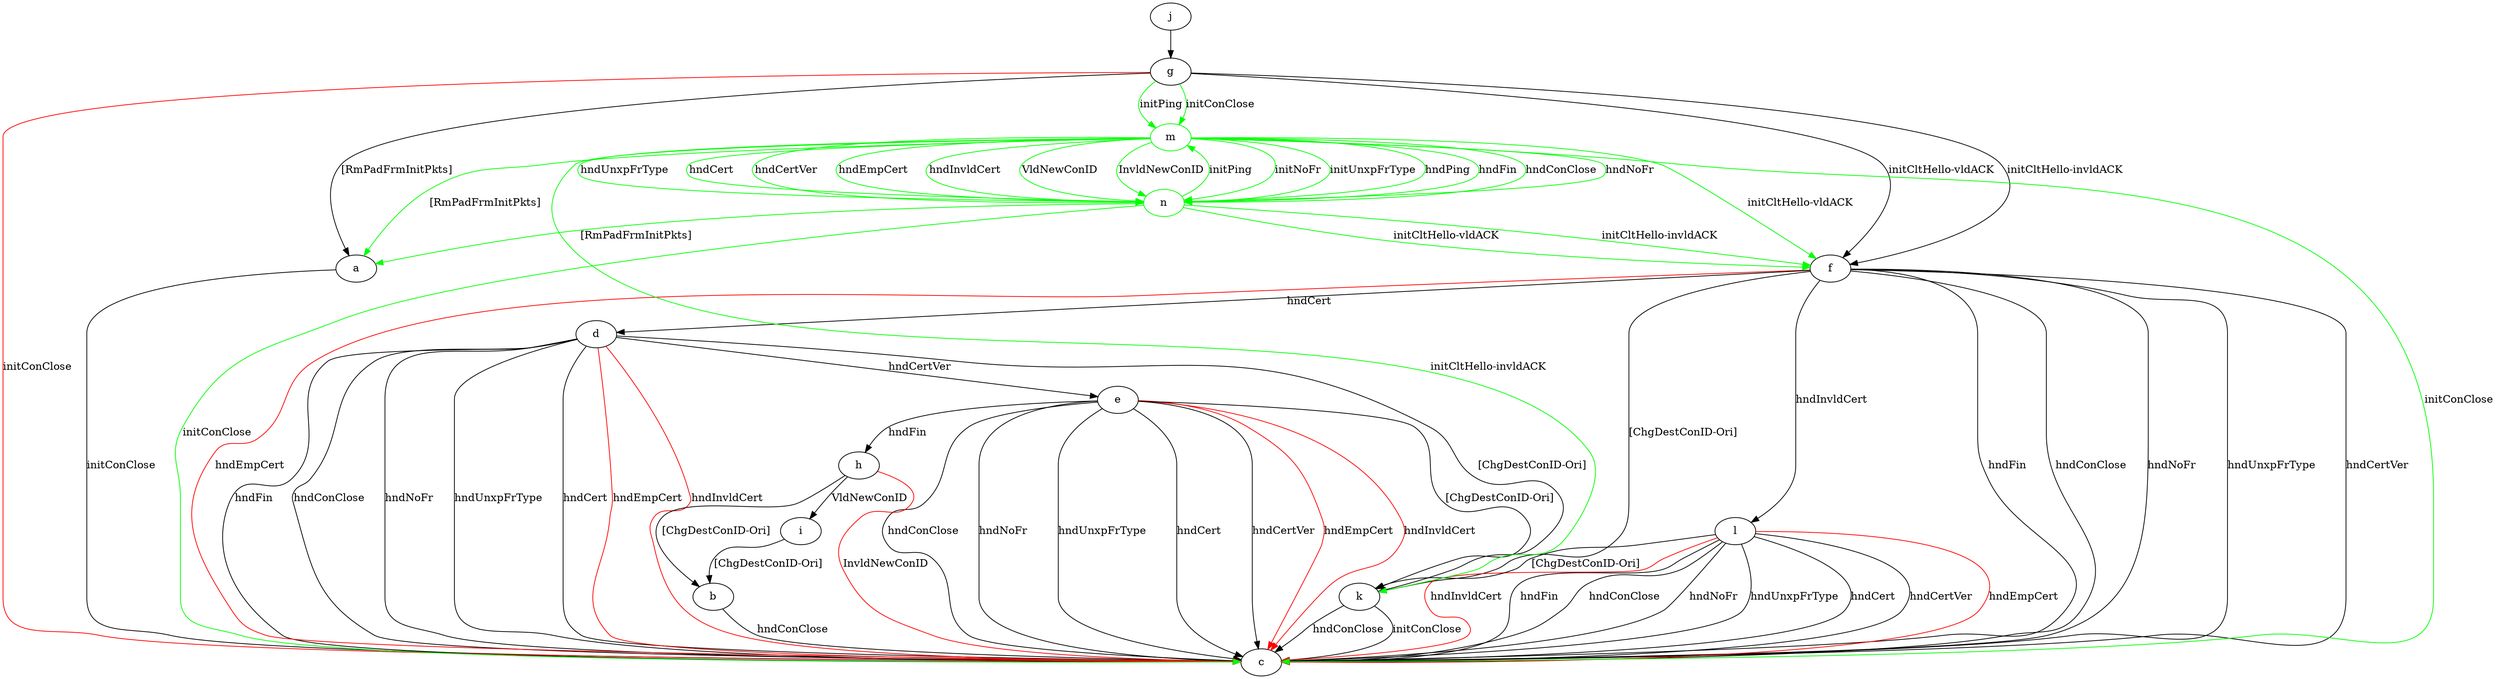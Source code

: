 digraph "" {
	a -> c	[key=0,
		label="initConClose "];
	b -> c	[key=0,
		label="hndConClose "];
	d -> c	[key=0,
		label="hndFin "];
	d -> c	[key=1,
		label="hndConClose "];
	d -> c	[key=2,
		label="hndNoFr "];
	d -> c	[key=3,
		label="hndUnxpFrType "];
	d -> c	[key=4,
		label="hndCert "];
	d -> c	[key=5,
		color=red,
		label="hndEmpCert "];
	d -> c	[key=6,
		color=red,
		label="hndInvldCert "];
	d -> e	[key=0,
		label="hndCertVer "];
	d -> k	[key=0,
		label="[ChgDestConID-Ori] "];
	e -> c	[key=0,
		label="hndConClose "];
	e -> c	[key=1,
		label="hndNoFr "];
	e -> c	[key=2,
		label="hndUnxpFrType "];
	e -> c	[key=3,
		label="hndCert "];
	e -> c	[key=4,
		label="hndCertVer "];
	e -> c	[key=5,
		color=red,
		label="hndEmpCert "];
	e -> c	[key=6,
		color=red,
		label="hndInvldCert "];
	e -> h	[key=0,
		label="hndFin "];
	e -> k	[key=0,
		label="[ChgDestConID-Ori] "];
	f -> c	[key=0,
		label="hndFin "];
	f -> c	[key=1,
		label="hndConClose "];
	f -> c	[key=2,
		label="hndNoFr "];
	f -> c	[key=3,
		label="hndUnxpFrType "];
	f -> c	[key=4,
		label="hndCertVer "];
	f -> c	[key=5,
		color=red,
		label="hndEmpCert "];
	f -> d	[key=0,
		label="hndCert "];
	f -> k	[key=0,
		label="[ChgDestConID-Ori] "];
	f -> l	[key=0,
		label="hndInvldCert "];
	g -> a	[key=0,
		label="[RmPadFrmInitPkts] "];
	g -> c	[key=0,
		color=red,
		label="initConClose "];
	g -> f	[key=0,
		label="initCltHello-vldACK "];
	g -> f	[key=1,
		label="initCltHello-invldACK "];
	m	[color=green];
	g -> m	[key=0,
		color=green,
		label="initPing "];
	g -> m	[key=1,
		color=green,
		label="initConClose "];
	h -> b	[key=0,
		label="[ChgDestConID-Ori] "];
	h -> c	[key=0,
		color=red,
		label="InvldNewConID "];
	h -> i	[key=0,
		label="VldNewConID "];
	i -> b	[key=0,
		label="[ChgDestConID-Ori] "];
	j -> g	[key=0];
	k -> c	[key=0,
		label="initConClose "];
	k -> c	[key=1,
		label="hndConClose "];
	l -> c	[key=0,
		label="hndFin "];
	l -> c	[key=1,
		label="hndConClose "];
	l -> c	[key=2,
		label="hndNoFr "];
	l -> c	[key=3,
		label="hndUnxpFrType "];
	l -> c	[key=4,
		label="hndCert "];
	l -> c	[key=5,
		label="hndCertVer "];
	l -> c	[key=6,
		color=red,
		label="hndEmpCert "];
	l -> c	[key=7,
		color=red,
		label="hndInvldCert "];
	l -> k	[key=0,
		label="[ChgDestConID-Ori] "];
	m -> a	[key=0,
		color=green,
		label="[RmPadFrmInitPkts] "];
	m -> c	[key=0,
		color=green,
		label="initConClose "];
	m -> f	[key=0,
		color=green,
		label="initCltHello-vldACK "];
	m -> k	[key=0,
		color=green,
		label="initCltHello-invldACK "];
	n	[color=green];
	m -> n	[key=0,
		color=green,
		label="initNoFr "];
	m -> n	[key=1,
		color=green,
		label="initUnxpFrType "];
	m -> n	[key=2,
		color=green,
		label="hndPing "];
	m -> n	[key=3,
		color=green,
		label="hndFin "];
	m -> n	[key=4,
		color=green,
		label="hndConClose "];
	m -> n	[key=5,
		color=green,
		label="hndNoFr "];
	m -> n	[key=6,
		color=green,
		label="hndUnxpFrType "];
	m -> n	[key=7,
		color=green,
		label="hndCert "];
	m -> n	[key=8,
		color=green,
		label="hndCertVer "];
	m -> n	[key=9,
		color=green,
		label="hndEmpCert "];
	m -> n	[key=10,
		color=green,
		label="hndInvldCert "];
	m -> n	[key=11,
		color=green,
		label="VldNewConID "];
	m -> n	[key=12,
		color=green,
		label="InvldNewConID "];
	n -> a	[key=0,
		color=green,
		label="[RmPadFrmInitPkts] "];
	n -> c	[key=0,
		color=green,
		label="initConClose "];
	n -> f	[key=0,
		color=green,
		label="initCltHello-vldACK "];
	n -> f	[key=1,
		color=green,
		label="initCltHello-invldACK "];
	n -> m	[key=0,
		color=green,
		label="initPing "];
}

